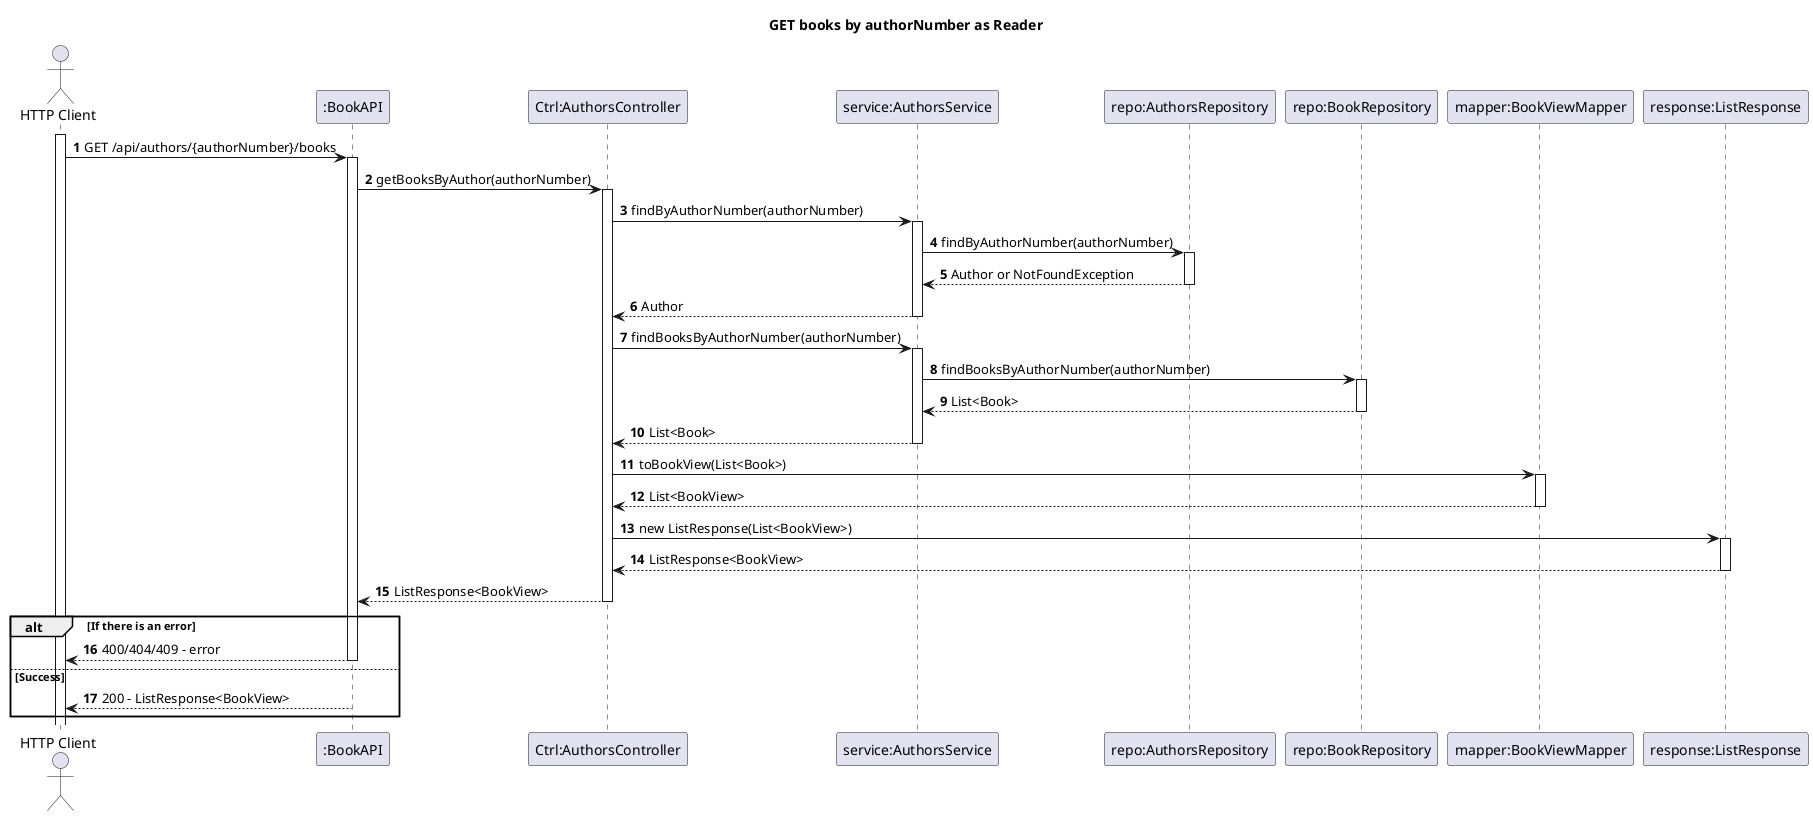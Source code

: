 @startuml
'https://plantuml.com/sequence-diagram
autoactivate on
autonumber

title GET books by authorNumber as Reader

actor "HTTP Client" as Reader
participant ":BookAPI" as Rest
participant "Ctrl:AuthorsController" as Controller
participant "service:AuthorsService" as AuthorService
participant "repo:AuthorsRepository" as AuthorRepository
participant "repo:BookRepository" as BookRepository
participant "mapper:BookViewMapper" as BookViewMapper
participant "response:ListResponse" as ListResponse

activate Reader

Reader -> Rest: GET /api/authors/{authorNumber}/books

Rest -> Controller: getBooksByAuthor(authorNumber)

Controller -> AuthorService: findByAuthorNumber(authorNumber)
AuthorService -> AuthorRepository: findByAuthorNumber(authorNumber)
AuthorRepository --> AuthorService: Author or NotFoundException
AuthorService --> Controller: Author

Controller -> AuthorService: findBooksByAuthorNumber(authorNumber)
AuthorService -> BookRepository: findBooksByAuthorNumber(authorNumber)
BookRepository --> AuthorService: List<Book>
AuthorService --> Controller: List<Book>

Controller -> BookViewMapper: toBookView(List<Book>)
BookViewMapper --> Controller: List<BookView>

Controller -> ListResponse: new ListResponse(List<BookView>)
ListResponse --> Controller: ListResponse<BookView>

Controller --> Rest: ListResponse<BookView>

alt If there is an error
    Rest --> Reader: 400/404/409 - error
else Success
    Rest --> Reader: 200 - ListResponse<BookView>
end

@enduml

